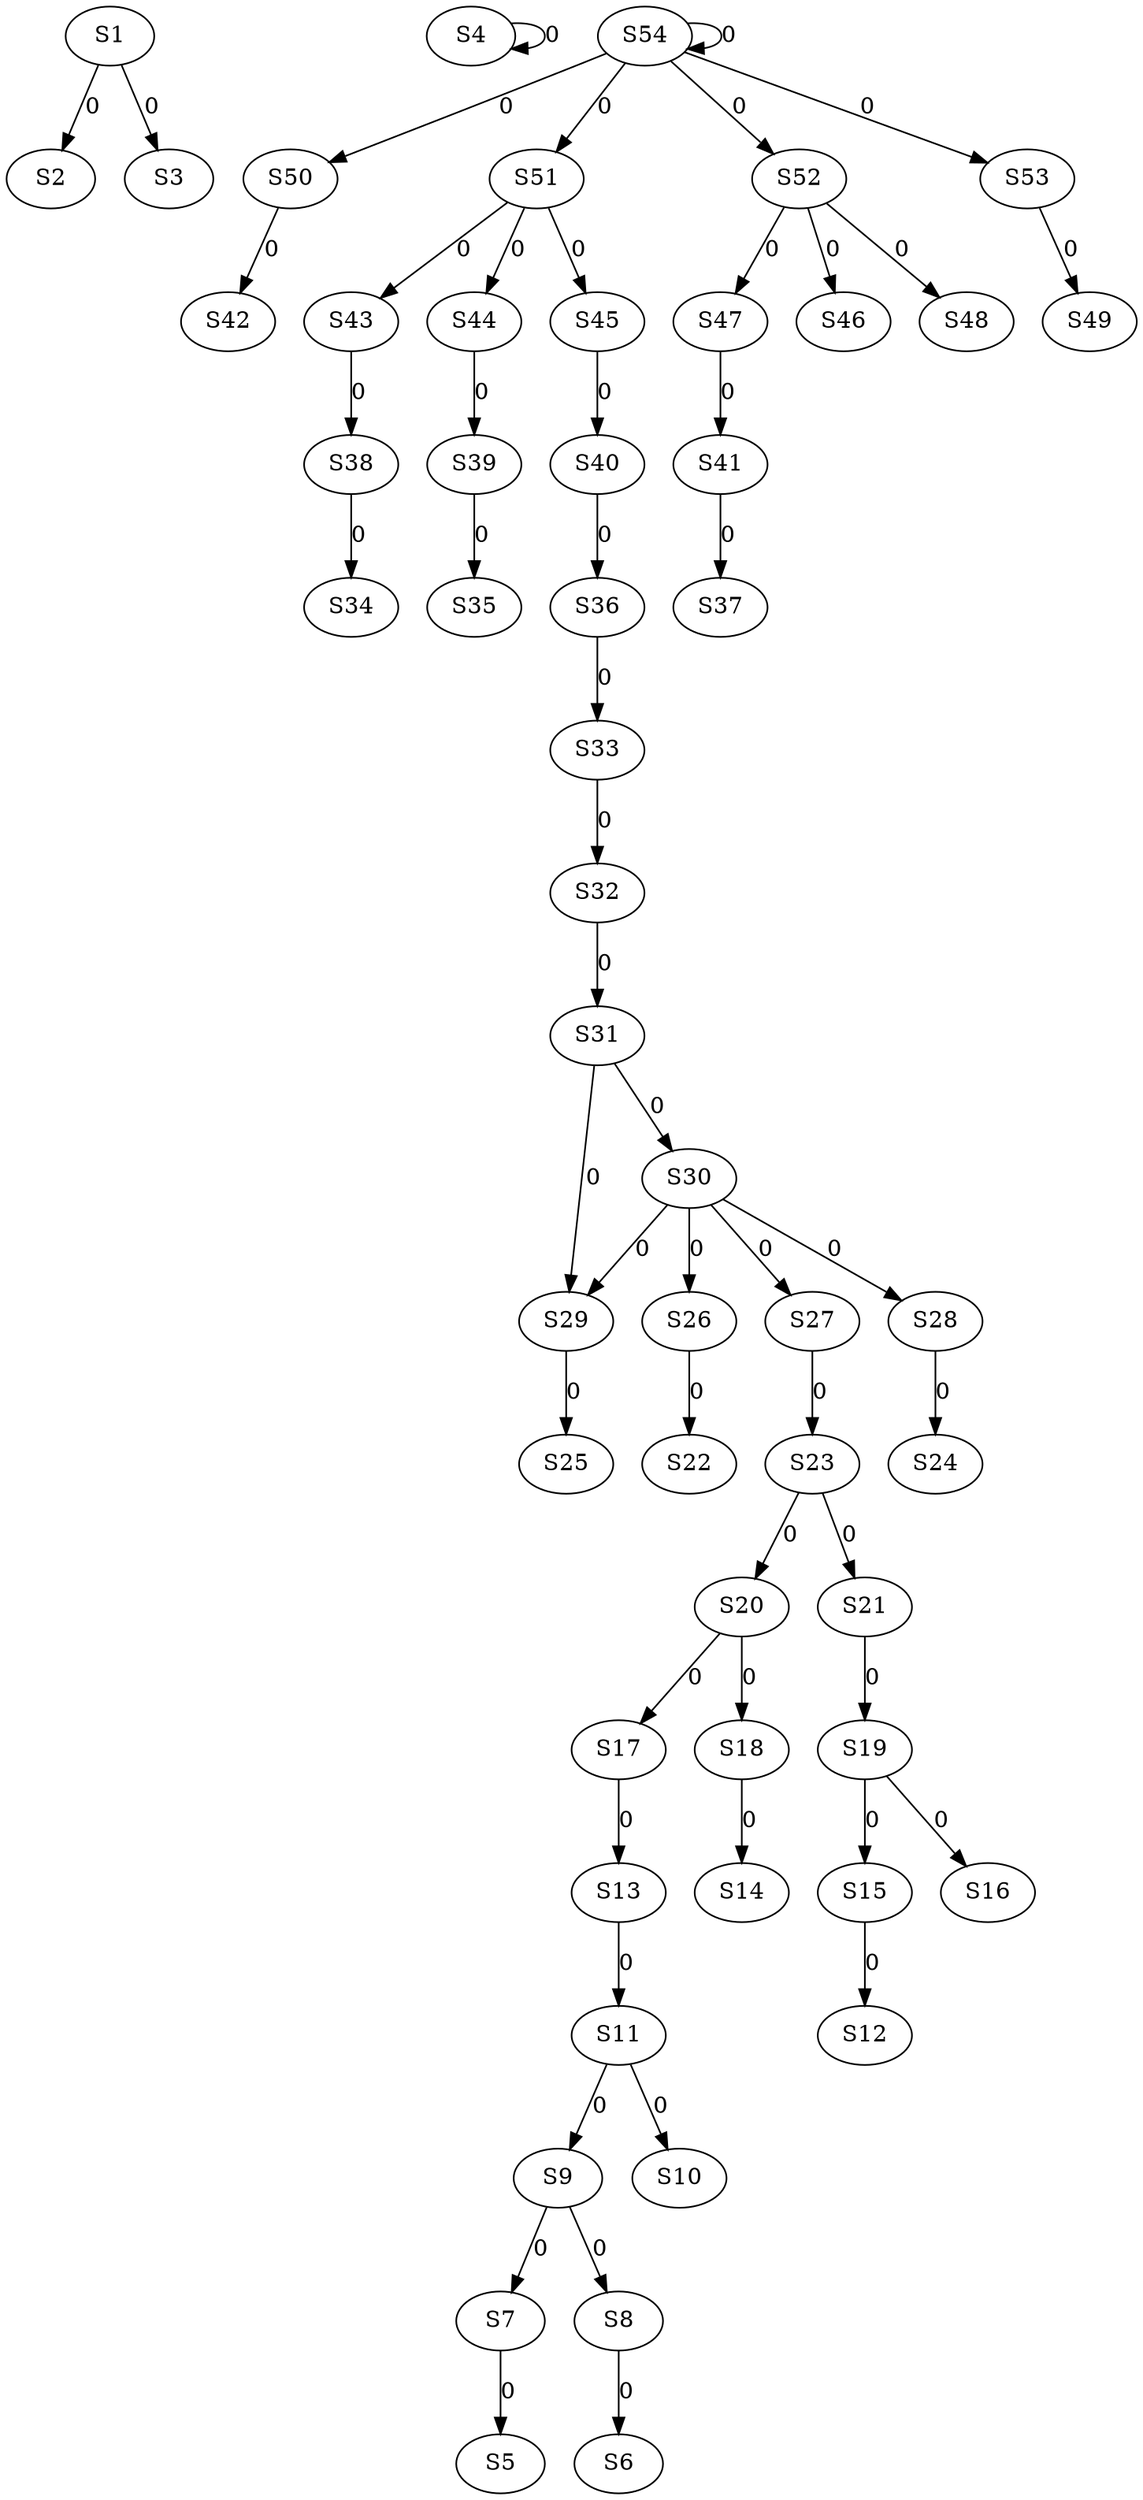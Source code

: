 strict digraph {
	S1 -> S2 [ label = 0 ];
	S1 -> S3 [ label = 0 ];
	S4 -> S4 [ label = 0 ];
	S7 -> S5 [ label = 0 ];
	S8 -> S6 [ label = 0 ];
	S9 -> S7 [ label = 0 ];
	S9 -> S8 [ label = 0 ];
	S11 -> S9 [ label = 0 ];
	S11 -> S10 [ label = 0 ];
	S13 -> S11 [ label = 0 ];
	S15 -> S12 [ label = 0 ];
	S17 -> S13 [ label = 0 ];
	S18 -> S14 [ label = 0 ];
	S19 -> S15 [ label = 0 ];
	S19 -> S16 [ label = 0 ];
	S20 -> S17 [ label = 0 ];
	S20 -> S18 [ label = 0 ];
	S21 -> S19 [ label = 0 ];
	S23 -> S20 [ label = 0 ];
	S23 -> S21 [ label = 0 ];
	S26 -> S22 [ label = 0 ];
	S27 -> S23 [ label = 0 ];
	S28 -> S24 [ label = 0 ];
	S29 -> S25 [ label = 0 ];
	S30 -> S26 [ label = 0 ];
	S30 -> S27 [ label = 0 ];
	S30 -> S28 [ label = 0 ];
	S31 -> S29 [ label = 0 ];
	S31 -> S30 [ label = 0 ];
	S32 -> S31 [ label = 0 ];
	S33 -> S32 [ label = 0 ];
	S36 -> S33 [ label = 0 ];
	S38 -> S34 [ label = 0 ];
	S39 -> S35 [ label = 0 ];
	S40 -> S36 [ label = 0 ];
	S41 -> S37 [ label = 0 ];
	S43 -> S38 [ label = 0 ];
	S44 -> S39 [ label = 0 ];
	S45 -> S40 [ label = 0 ];
	S47 -> S41 [ label = 0 ];
	S50 -> S42 [ label = 0 ];
	S51 -> S43 [ label = 0 ];
	S51 -> S44 [ label = 0 ];
	S51 -> S45 [ label = 0 ];
	S52 -> S46 [ label = 0 ];
	S52 -> S47 [ label = 0 ];
	S52 -> S48 [ label = 0 ];
	S53 -> S49 [ label = 0 ];
	S54 -> S50 [ label = 0 ];
	S54 -> S51 [ label = 0 ];
	S54 -> S52 [ label = 0 ];
	S54 -> S53 [ label = 0 ];
	S54 -> S54 [ label = 0 ];
	S30 -> S29 [ label = 0 ];
}